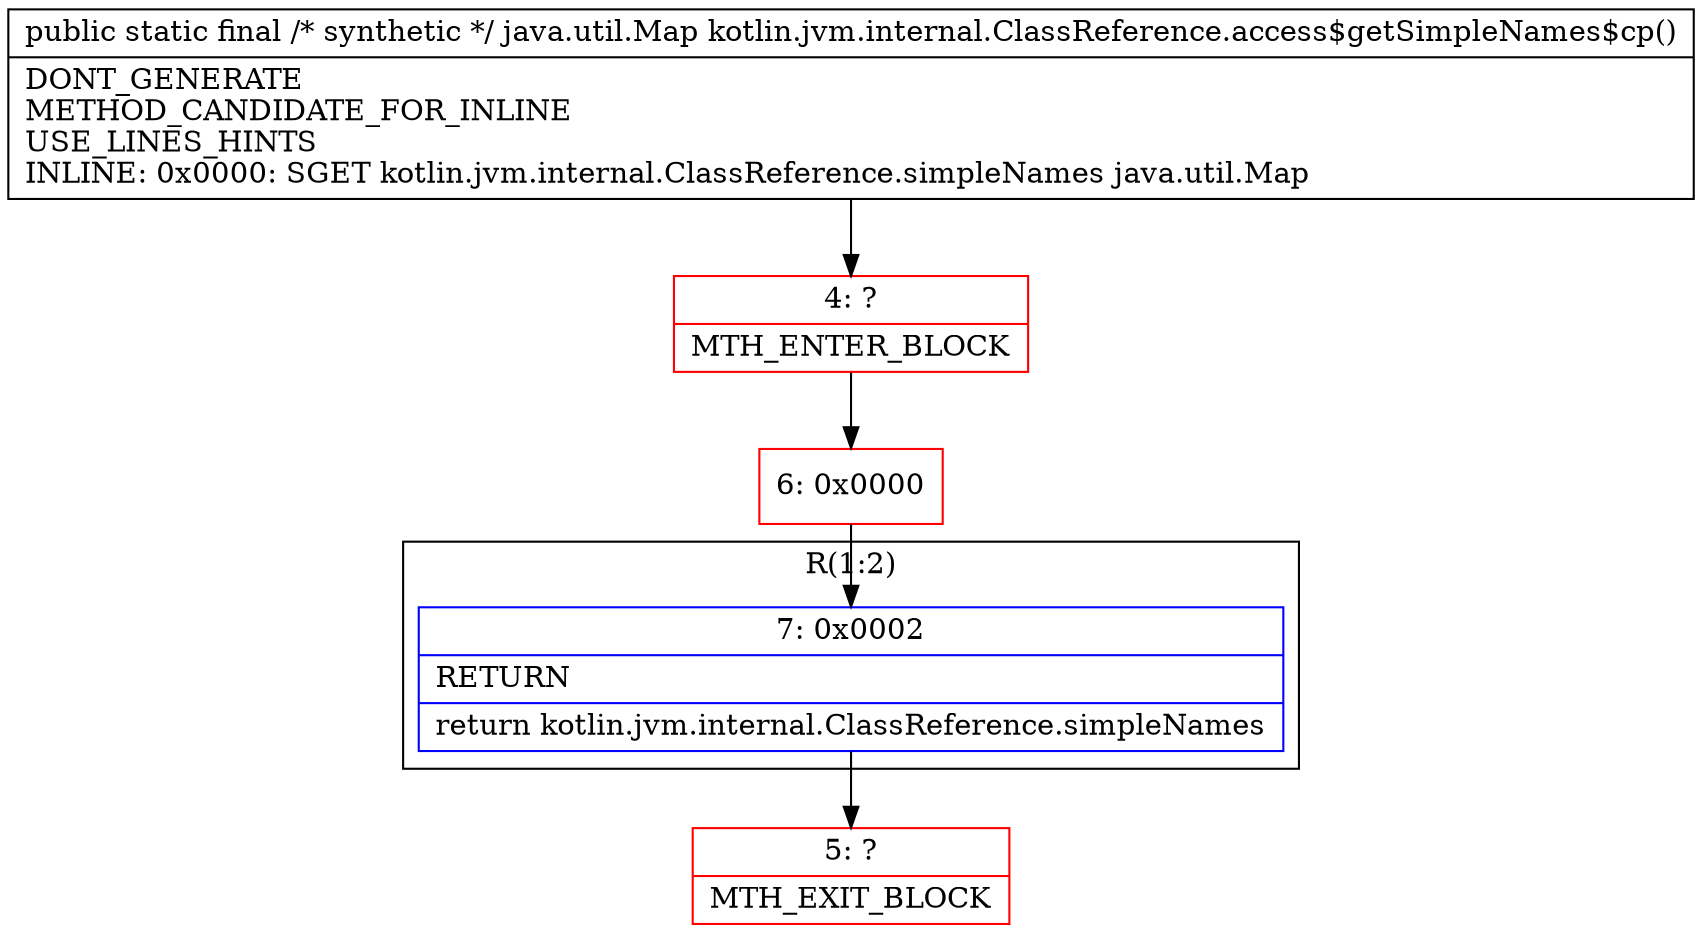 digraph "CFG forkotlin.jvm.internal.ClassReference.access$getSimpleNames$cp()Ljava\/util\/Map;" {
subgraph cluster_Region_1656864915 {
label = "R(1:2)";
node [shape=record,color=blue];
Node_7 [shape=record,label="{7\:\ 0x0002|RETURN\l|return kotlin.jvm.internal.ClassReference.simpleNames\l}"];
}
Node_4 [shape=record,color=red,label="{4\:\ ?|MTH_ENTER_BLOCK\l}"];
Node_6 [shape=record,color=red,label="{6\:\ 0x0000}"];
Node_5 [shape=record,color=red,label="{5\:\ ?|MTH_EXIT_BLOCK\l}"];
MethodNode[shape=record,label="{public static final \/* synthetic *\/ java.util.Map kotlin.jvm.internal.ClassReference.access$getSimpleNames$cp()  | DONT_GENERATE\lMETHOD_CANDIDATE_FOR_INLINE\lUSE_LINES_HINTS\lINLINE: 0x0000: SGET   kotlin.jvm.internal.ClassReference.simpleNames java.util.Map\l}"];
MethodNode -> Node_4;Node_7 -> Node_5;
Node_4 -> Node_6;
Node_6 -> Node_7;
}

